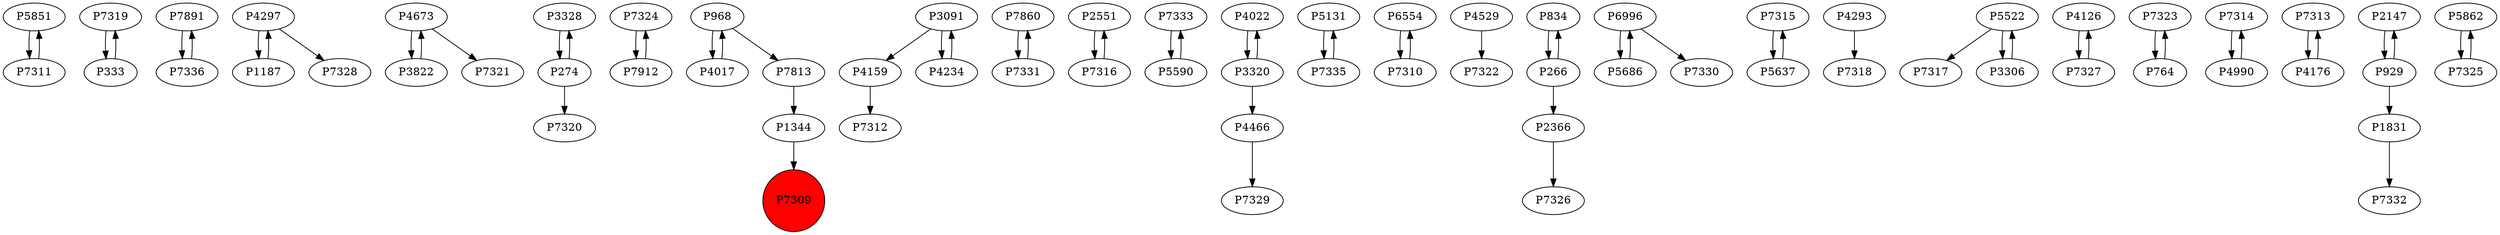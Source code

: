 digraph {
	P5851 -> P7311
	P7319 -> P333
	P7891 -> P7336
	P4297 -> P1187
	P4673 -> P3822
	P3328 -> P274
	P7324 -> P7912
	P274 -> P7320
	P7813 -> P1344
	P4159 -> P7312
	P7860 -> P7331
	P2551 -> P7316
	P7333 -> P5590
	P4022 -> P3320
	P5131 -> P7335
	P3091 -> P4234
	P1344 -> P7309
	P4297 -> P7328
	P3822 -> P4673
	P6554 -> P7310
	P4673 -> P7321
	P4529 -> P7322
	P834 -> P266
	P6996 -> P5686
	P7315 -> P5637
	P5686 -> P6996
	P266 -> P834
	P4293 -> P7318
	P333 -> P7319
	P7331 -> P7860
	P4017 -> P968
	P5522 -> P7317
	P6996 -> P7330
	P3091 -> P4159
	P968 -> P4017
	P4126 -> P7327
	P7323 -> P764
	P968 -> P7813
	P7314 -> P4990
	P7313 -> P4176
	P3306 -> P5522
	P4990 -> P7314
	P7335 -> P5131
	P2366 -> P7326
	P274 -> P3328
	P2147 -> P929
	P3320 -> P4466
	P7336 -> P7891
	P7912 -> P7324
	P7316 -> P2551
	P764 -> P7323
	P5637 -> P7315
	P4234 -> P3091
	P4176 -> P7313
	P929 -> P1831
	P7310 -> P6554
	P266 -> P2366
	P1187 -> P4297
	P4466 -> P7329
	P1831 -> P7332
	P5862 -> P7325
	P3320 -> P4022
	P5522 -> P3306
	P5590 -> P7333
	P7325 -> P5862
	P7311 -> P5851
	P929 -> P2147
	P7327 -> P4126
	P7309 [shape=circle]
	P7309 [style=filled]
	P7309 [fillcolor=red]
}